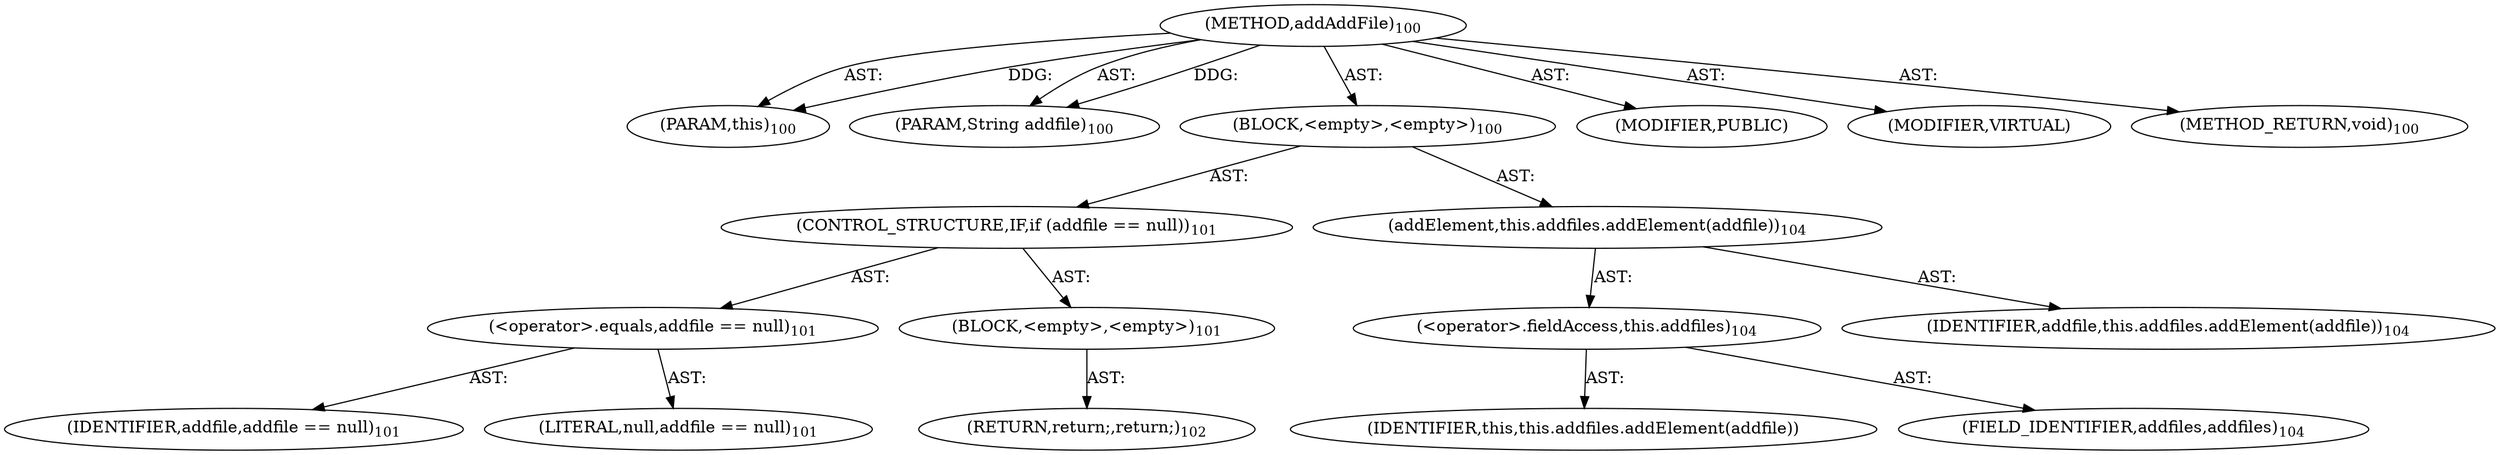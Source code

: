 digraph "addAddFile" {  
"111669149698" [label = <(METHOD,addAddFile)<SUB>100</SUB>> ]
"115964117004" [label = <(PARAM,this)<SUB>100</SUB>> ]
"115964117005" [label = <(PARAM,String addfile)<SUB>100</SUB>> ]
"25769803780" [label = <(BLOCK,&lt;empty&gt;,&lt;empty&gt;)<SUB>100</SUB>> ]
"47244640258" [label = <(CONTROL_STRUCTURE,IF,if (addfile == null))<SUB>101</SUB>> ]
"30064771078" [label = <(&lt;operator&gt;.equals,addfile == null)<SUB>101</SUB>> ]
"68719476756" [label = <(IDENTIFIER,addfile,addfile == null)<SUB>101</SUB>> ]
"90194313218" [label = <(LITERAL,null,addfile == null)<SUB>101</SUB>> ]
"25769803781" [label = <(BLOCK,&lt;empty&gt;,&lt;empty&gt;)<SUB>101</SUB>> ]
"146028888066" [label = <(RETURN,return;,return;)<SUB>102</SUB>> ]
"30064771079" [label = <(addElement,this.addfiles.addElement(addfile))<SUB>104</SUB>> ]
"30064771080" [label = <(&lt;operator&gt;.fieldAccess,this.addfiles)<SUB>104</SUB>> ]
"68719476757" [label = <(IDENTIFIER,this,this.addfiles.addElement(addfile))> ]
"55834574850" [label = <(FIELD_IDENTIFIER,addfiles,addfiles)<SUB>104</SUB>> ]
"68719476758" [label = <(IDENTIFIER,addfile,this.addfiles.addElement(addfile))<SUB>104</SUB>> ]
"133143986180" [label = <(MODIFIER,PUBLIC)> ]
"133143986181" [label = <(MODIFIER,VIRTUAL)> ]
"128849018882" [label = <(METHOD_RETURN,void)<SUB>100</SUB>> ]
  "111669149698" -> "115964117004"  [ label = "AST: "] 
  "111669149698" -> "115964117005"  [ label = "AST: "] 
  "111669149698" -> "25769803780"  [ label = "AST: "] 
  "111669149698" -> "133143986180"  [ label = "AST: "] 
  "111669149698" -> "133143986181"  [ label = "AST: "] 
  "111669149698" -> "128849018882"  [ label = "AST: "] 
  "25769803780" -> "47244640258"  [ label = "AST: "] 
  "25769803780" -> "30064771079"  [ label = "AST: "] 
  "47244640258" -> "30064771078"  [ label = "AST: "] 
  "47244640258" -> "25769803781"  [ label = "AST: "] 
  "30064771078" -> "68719476756"  [ label = "AST: "] 
  "30064771078" -> "90194313218"  [ label = "AST: "] 
  "25769803781" -> "146028888066"  [ label = "AST: "] 
  "30064771079" -> "30064771080"  [ label = "AST: "] 
  "30064771079" -> "68719476758"  [ label = "AST: "] 
  "30064771080" -> "68719476757"  [ label = "AST: "] 
  "30064771080" -> "55834574850"  [ label = "AST: "] 
  "111669149698" -> "115964117004"  [ label = "DDG: "] 
  "111669149698" -> "115964117005"  [ label = "DDG: "] 
}

